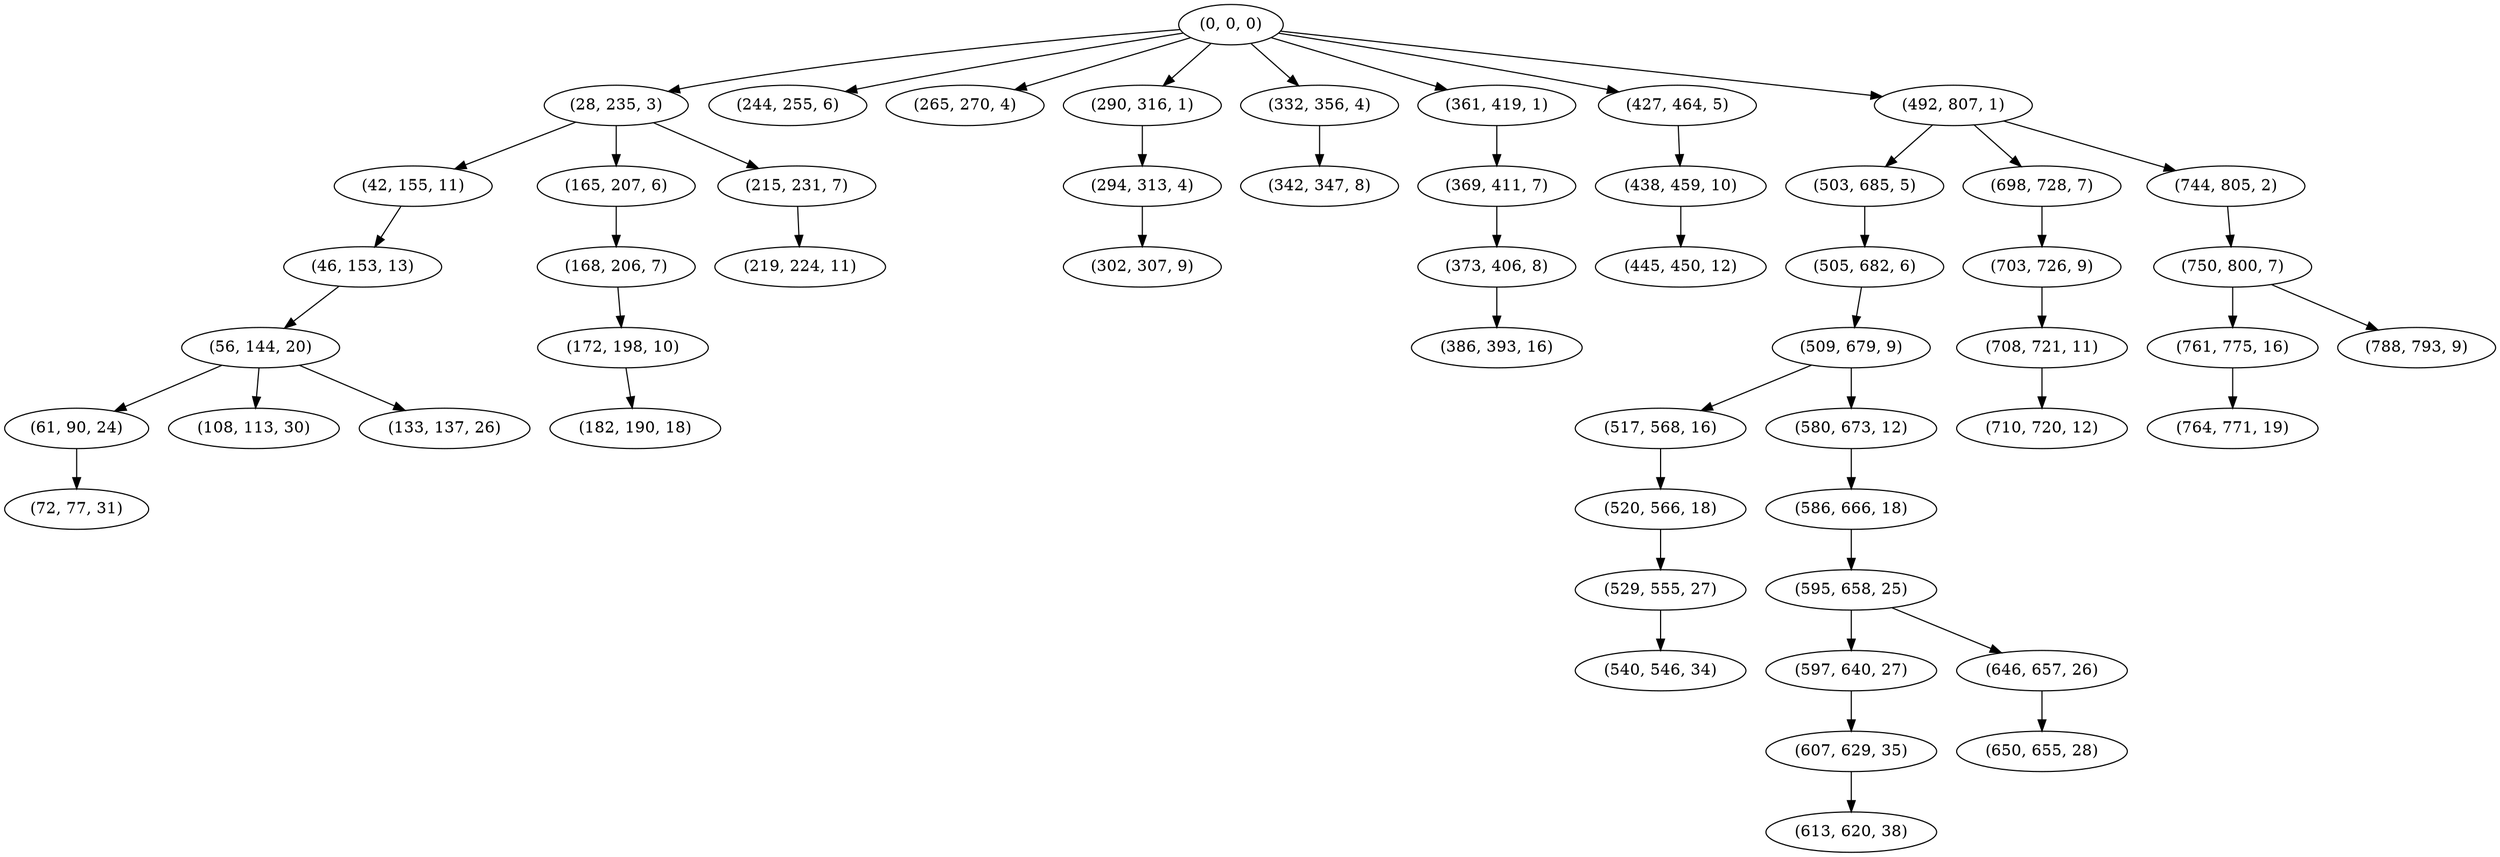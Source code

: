 digraph tree {
    "(0, 0, 0)";
    "(28, 235, 3)";
    "(42, 155, 11)";
    "(46, 153, 13)";
    "(56, 144, 20)";
    "(61, 90, 24)";
    "(72, 77, 31)";
    "(108, 113, 30)";
    "(133, 137, 26)";
    "(165, 207, 6)";
    "(168, 206, 7)";
    "(172, 198, 10)";
    "(182, 190, 18)";
    "(215, 231, 7)";
    "(219, 224, 11)";
    "(244, 255, 6)";
    "(265, 270, 4)";
    "(290, 316, 1)";
    "(294, 313, 4)";
    "(302, 307, 9)";
    "(332, 356, 4)";
    "(342, 347, 8)";
    "(361, 419, 1)";
    "(369, 411, 7)";
    "(373, 406, 8)";
    "(386, 393, 16)";
    "(427, 464, 5)";
    "(438, 459, 10)";
    "(445, 450, 12)";
    "(492, 807, 1)";
    "(503, 685, 5)";
    "(505, 682, 6)";
    "(509, 679, 9)";
    "(517, 568, 16)";
    "(520, 566, 18)";
    "(529, 555, 27)";
    "(540, 546, 34)";
    "(580, 673, 12)";
    "(586, 666, 18)";
    "(595, 658, 25)";
    "(597, 640, 27)";
    "(607, 629, 35)";
    "(613, 620, 38)";
    "(646, 657, 26)";
    "(650, 655, 28)";
    "(698, 728, 7)";
    "(703, 726, 9)";
    "(708, 721, 11)";
    "(710, 720, 12)";
    "(744, 805, 2)";
    "(750, 800, 7)";
    "(761, 775, 16)";
    "(764, 771, 19)";
    "(788, 793, 9)";
    "(0, 0, 0)" -> "(28, 235, 3)";
    "(0, 0, 0)" -> "(244, 255, 6)";
    "(0, 0, 0)" -> "(265, 270, 4)";
    "(0, 0, 0)" -> "(290, 316, 1)";
    "(0, 0, 0)" -> "(332, 356, 4)";
    "(0, 0, 0)" -> "(361, 419, 1)";
    "(0, 0, 0)" -> "(427, 464, 5)";
    "(0, 0, 0)" -> "(492, 807, 1)";
    "(28, 235, 3)" -> "(42, 155, 11)";
    "(28, 235, 3)" -> "(165, 207, 6)";
    "(28, 235, 3)" -> "(215, 231, 7)";
    "(42, 155, 11)" -> "(46, 153, 13)";
    "(46, 153, 13)" -> "(56, 144, 20)";
    "(56, 144, 20)" -> "(61, 90, 24)";
    "(56, 144, 20)" -> "(108, 113, 30)";
    "(56, 144, 20)" -> "(133, 137, 26)";
    "(61, 90, 24)" -> "(72, 77, 31)";
    "(165, 207, 6)" -> "(168, 206, 7)";
    "(168, 206, 7)" -> "(172, 198, 10)";
    "(172, 198, 10)" -> "(182, 190, 18)";
    "(215, 231, 7)" -> "(219, 224, 11)";
    "(290, 316, 1)" -> "(294, 313, 4)";
    "(294, 313, 4)" -> "(302, 307, 9)";
    "(332, 356, 4)" -> "(342, 347, 8)";
    "(361, 419, 1)" -> "(369, 411, 7)";
    "(369, 411, 7)" -> "(373, 406, 8)";
    "(373, 406, 8)" -> "(386, 393, 16)";
    "(427, 464, 5)" -> "(438, 459, 10)";
    "(438, 459, 10)" -> "(445, 450, 12)";
    "(492, 807, 1)" -> "(503, 685, 5)";
    "(492, 807, 1)" -> "(698, 728, 7)";
    "(492, 807, 1)" -> "(744, 805, 2)";
    "(503, 685, 5)" -> "(505, 682, 6)";
    "(505, 682, 6)" -> "(509, 679, 9)";
    "(509, 679, 9)" -> "(517, 568, 16)";
    "(509, 679, 9)" -> "(580, 673, 12)";
    "(517, 568, 16)" -> "(520, 566, 18)";
    "(520, 566, 18)" -> "(529, 555, 27)";
    "(529, 555, 27)" -> "(540, 546, 34)";
    "(580, 673, 12)" -> "(586, 666, 18)";
    "(586, 666, 18)" -> "(595, 658, 25)";
    "(595, 658, 25)" -> "(597, 640, 27)";
    "(595, 658, 25)" -> "(646, 657, 26)";
    "(597, 640, 27)" -> "(607, 629, 35)";
    "(607, 629, 35)" -> "(613, 620, 38)";
    "(646, 657, 26)" -> "(650, 655, 28)";
    "(698, 728, 7)" -> "(703, 726, 9)";
    "(703, 726, 9)" -> "(708, 721, 11)";
    "(708, 721, 11)" -> "(710, 720, 12)";
    "(744, 805, 2)" -> "(750, 800, 7)";
    "(750, 800, 7)" -> "(761, 775, 16)";
    "(750, 800, 7)" -> "(788, 793, 9)";
    "(761, 775, 16)" -> "(764, 771, 19)";
}
